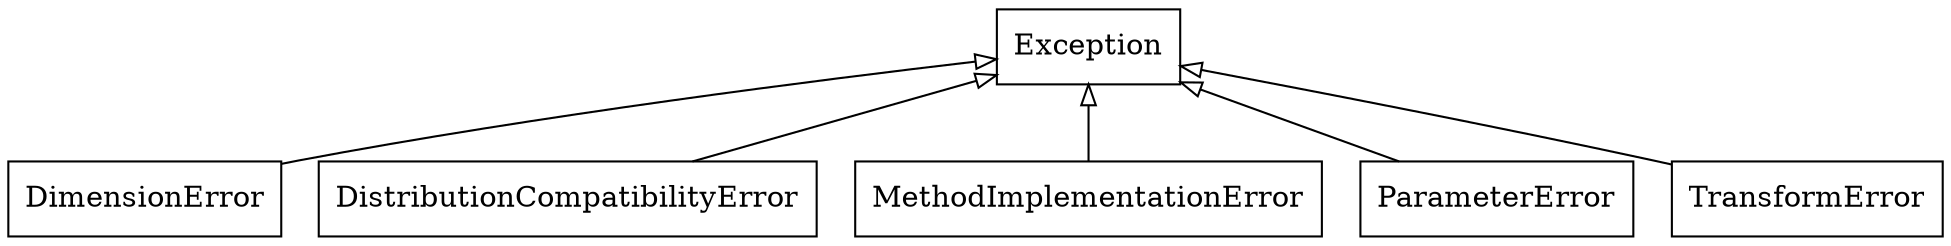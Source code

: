 digraph "classes" {
charset="utf-8"
rankdir=BT
"0" [label="DimensionError", shape="record"];
"1" [label="DistributionCompatibilityError", shape="record"];
"2" [label="MethodImplementationError", shape="record"];
"3" [label="ParameterError", shape="record"];
"4" [label="TransformError", shape="record"];
"5" [label="Exception", shape="record"];
"0" -> "5" [arrowhead="empty", arrowtail="none"];
"1" -> "5" [arrowhead="empty", arrowtail="none"];
"2" -> "5" [arrowhead="empty", arrowtail="none"];
"3" -> "5" [arrowhead="empty", arrowtail="none"];
"4" -> "5" [arrowhead="empty", arrowtail="none"];
}
